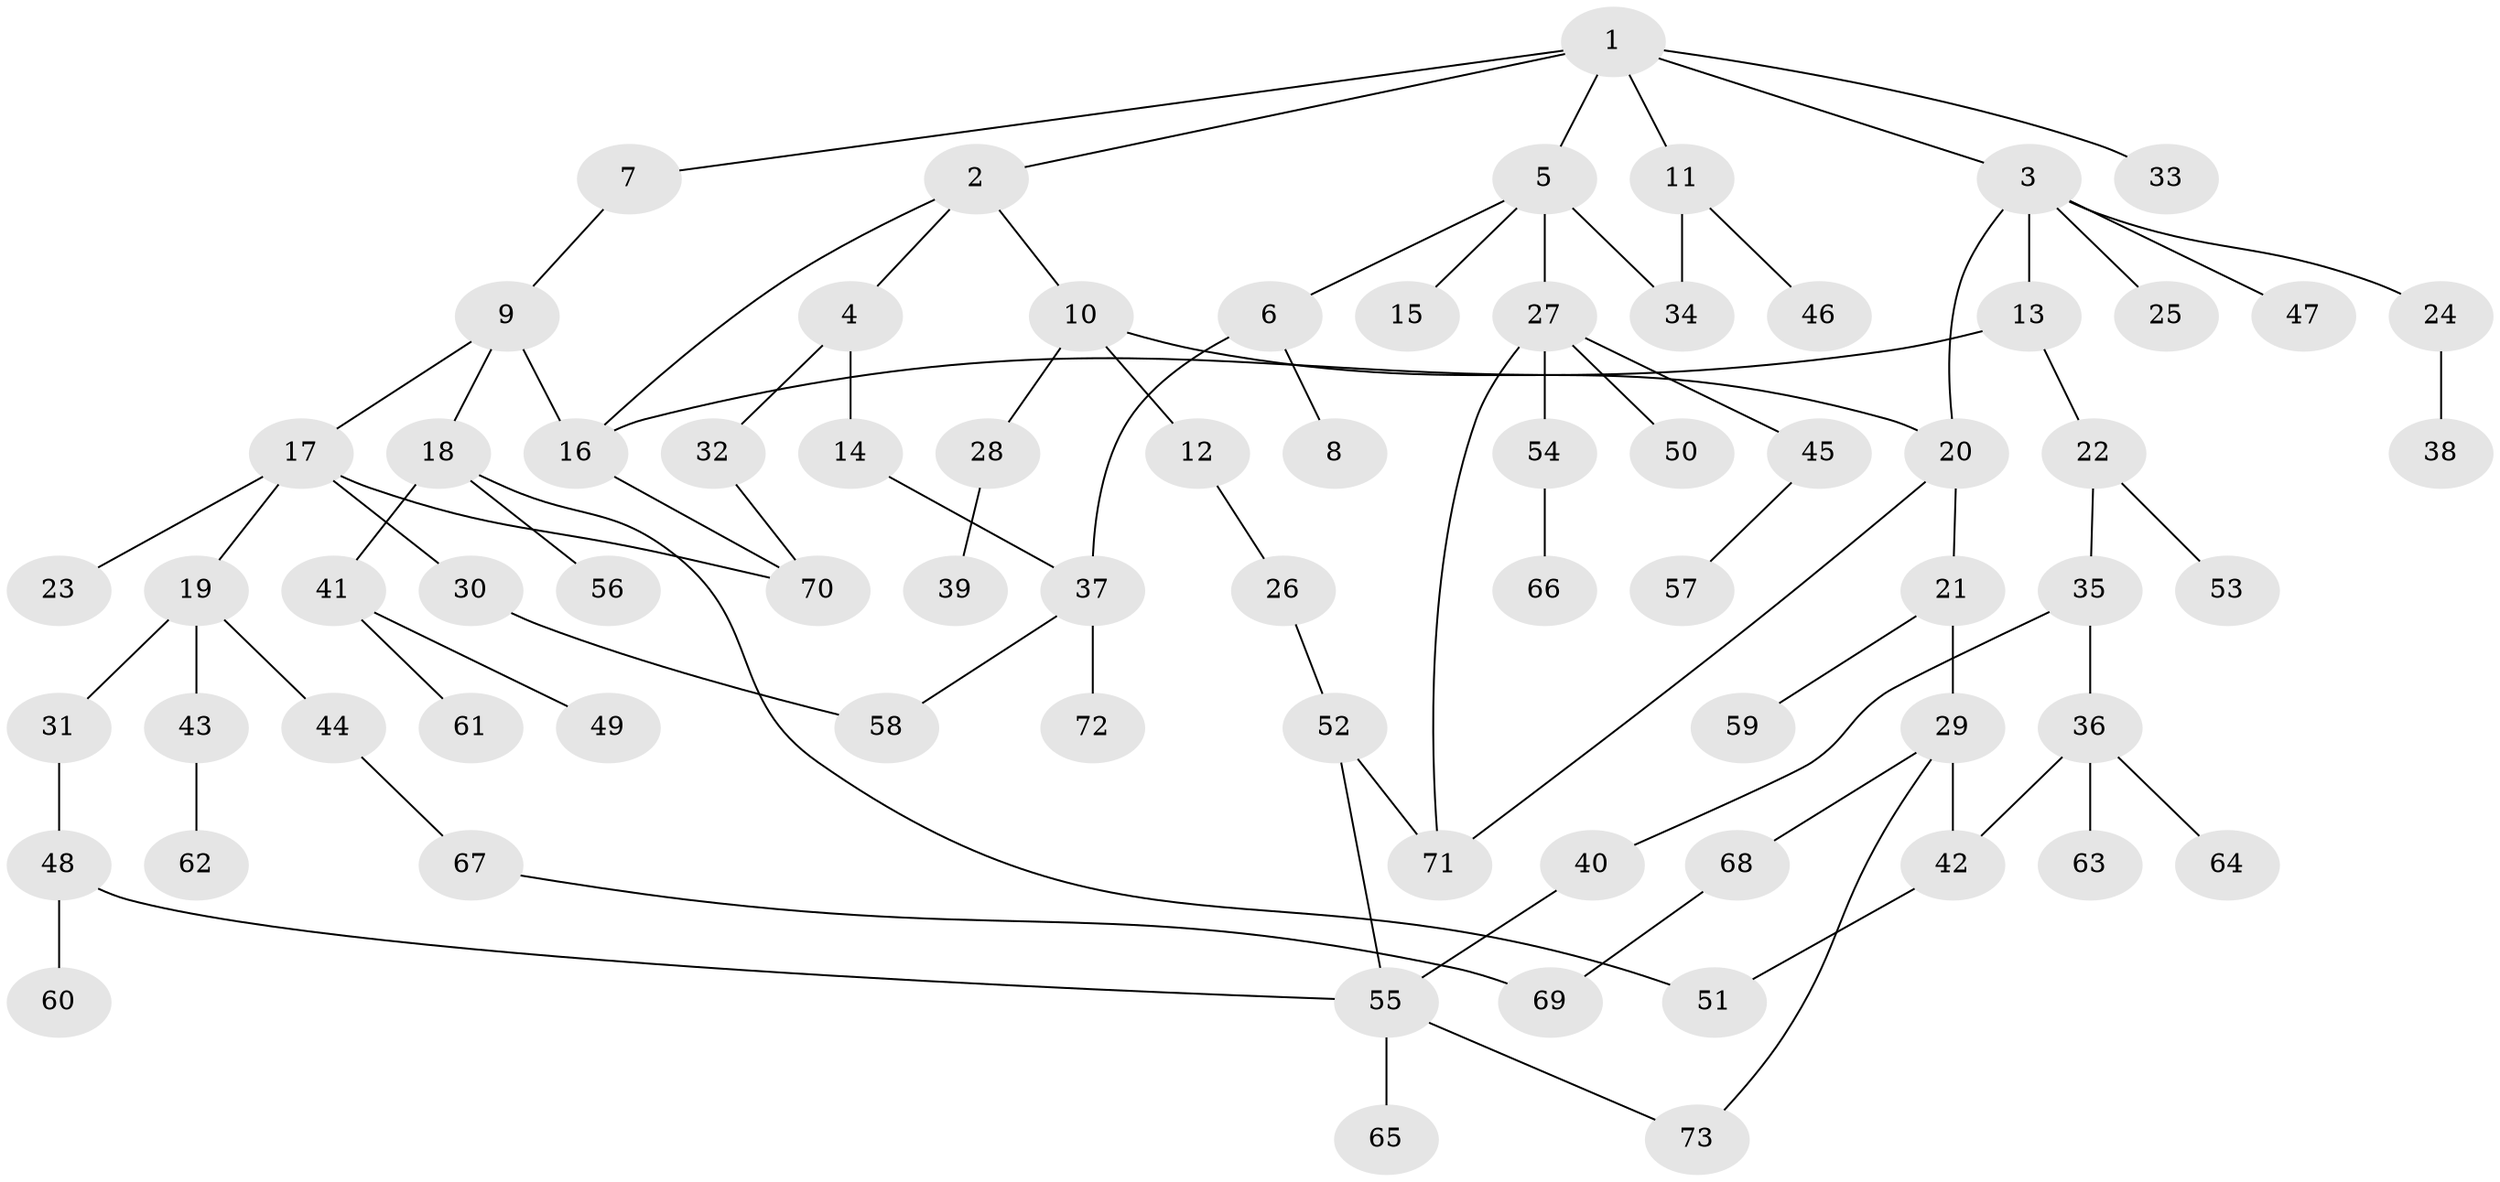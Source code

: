 // Generated by graph-tools (version 1.1) at 2025/01/03/09/25 03:01:04]
// undirected, 73 vertices, 88 edges
graph export_dot {
graph [start="1"]
  node [color=gray90,style=filled];
  1;
  2;
  3;
  4;
  5;
  6;
  7;
  8;
  9;
  10;
  11;
  12;
  13;
  14;
  15;
  16;
  17;
  18;
  19;
  20;
  21;
  22;
  23;
  24;
  25;
  26;
  27;
  28;
  29;
  30;
  31;
  32;
  33;
  34;
  35;
  36;
  37;
  38;
  39;
  40;
  41;
  42;
  43;
  44;
  45;
  46;
  47;
  48;
  49;
  50;
  51;
  52;
  53;
  54;
  55;
  56;
  57;
  58;
  59;
  60;
  61;
  62;
  63;
  64;
  65;
  66;
  67;
  68;
  69;
  70;
  71;
  72;
  73;
  1 -- 2;
  1 -- 3;
  1 -- 5;
  1 -- 7;
  1 -- 11;
  1 -- 33;
  2 -- 4;
  2 -- 10;
  2 -- 16;
  3 -- 13;
  3 -- 20;
  3 -- 24;
  3 -- 25;
  3 -- 47;
  4 -- 14;
  4 -- 32;
  5 -- 6;
  5 -- 15;
  5 -- 27;
  5 -- 34;
  6 -- 8;
  6 -- 37;
  7 -- 9;
  9 -- 17;
  9 -- 18;
  9 -- 16;
  10 -- 12;
  10 -- 28;
  10 -- 20;
  11 -- 46;
  11 -- 34;
  12 -- 26;
  13 -- 16;
  13 -- 22;
  14 -- 37;
  16 -- 70;
  17 -- 19;
  17 -- 23;
  17 -- 30;
  17 -- 70;
  18 -- 41;
  18 -- 56;
  18 -- 51;
  19 -- 31;
  19 -- 43;
  19 -- 44;
  20 -- 21;
  20 -- 71;
  21 -- 29;
  21 -- 59;
  22 -- 35;
  22 -- 53;
  24 -- 38;
  26 -- 52;
  27 -- 45;
  27 -- 50;
  27 -- 54;
  27 -- 71;
  28 -- 39;
  29 -- 42;
  29 -- 68;
  29 -- 73;
  30 -- 58;
  31 -- 48;
  32 -- 70;
  35 -- 36;
  35 -- 40;
  36 -- 63;
  36 -- 64;
  36 -- 42;
  37 -- 72;
  37 -- 58;
  40 -- 55;
  41 -- 49;
  41 -- 61;
  42 -- 51;
  43 -- 62;
  44 -- 67;
  45 -- 57;
  48 -- 55;
  48 -- 60;
  52 -- 71;
  52 -- 55;
  54 -- 66;
  55 -- 65;
  55 -- 73;
  67 -- 69;
  68 -- 69;
}
